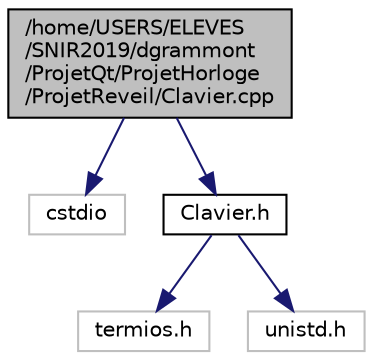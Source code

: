 digraph "/home/USERS/ELEVES/SNIR2019/dgrammont/ProjetQt/ProjetHorloge/ProjetReveil/Clavier.cpp"
{
  edge [fontname="Helvetica",fontsize="10",labelfontname="Helvetica",labelfontsize="10"];
  node [fontname="Helvetica",fontsize="10",shape=record];
  Node0 [label="/home/USERS/ELEVES\l/SNIR2019/dgrammont\l/ProjetQt/ProjetHorloge\l/ProjetReveil/Clavier.cpp",height=0.2,width=0.4,color="black", fillcolor="grey75", style="filled", fontcolor="black"];
  Node0 -> Node1 [color="midnightblue",fontsize="10",style="solid",fontname="Helvetica"];
  Node1 [label="cstdio",height=0.2,width=0.4,color="grey75", fillcolor="white", style="filled"];
  Node0 -> Node2 [color="midnightblue",fontsize="10",style="solid",fontname="Helvetica"];
  Node2 [label="Clavier.h",height=0.2,width=0.4,color="black", fillcolor="white", style="filled",URL="$_clavier_8h.html"];
  Node2 -> Node3 [color="midnightblue",fontsize="10",style="solid",fontname="Helvetica"];
  Node3 [label="termios.h",height=0.2,width=0.4,color="grey75", fillcolor="white", style="filled"];
  Node2 -> Node4 [color="midnightblue",fontsize="10",style="solid",fontname="Helvetica"];
  Node4 [label="unistd.h",height=0.2,width=0.4,color="grey75", fillcolor="white", style="filled"];
}
